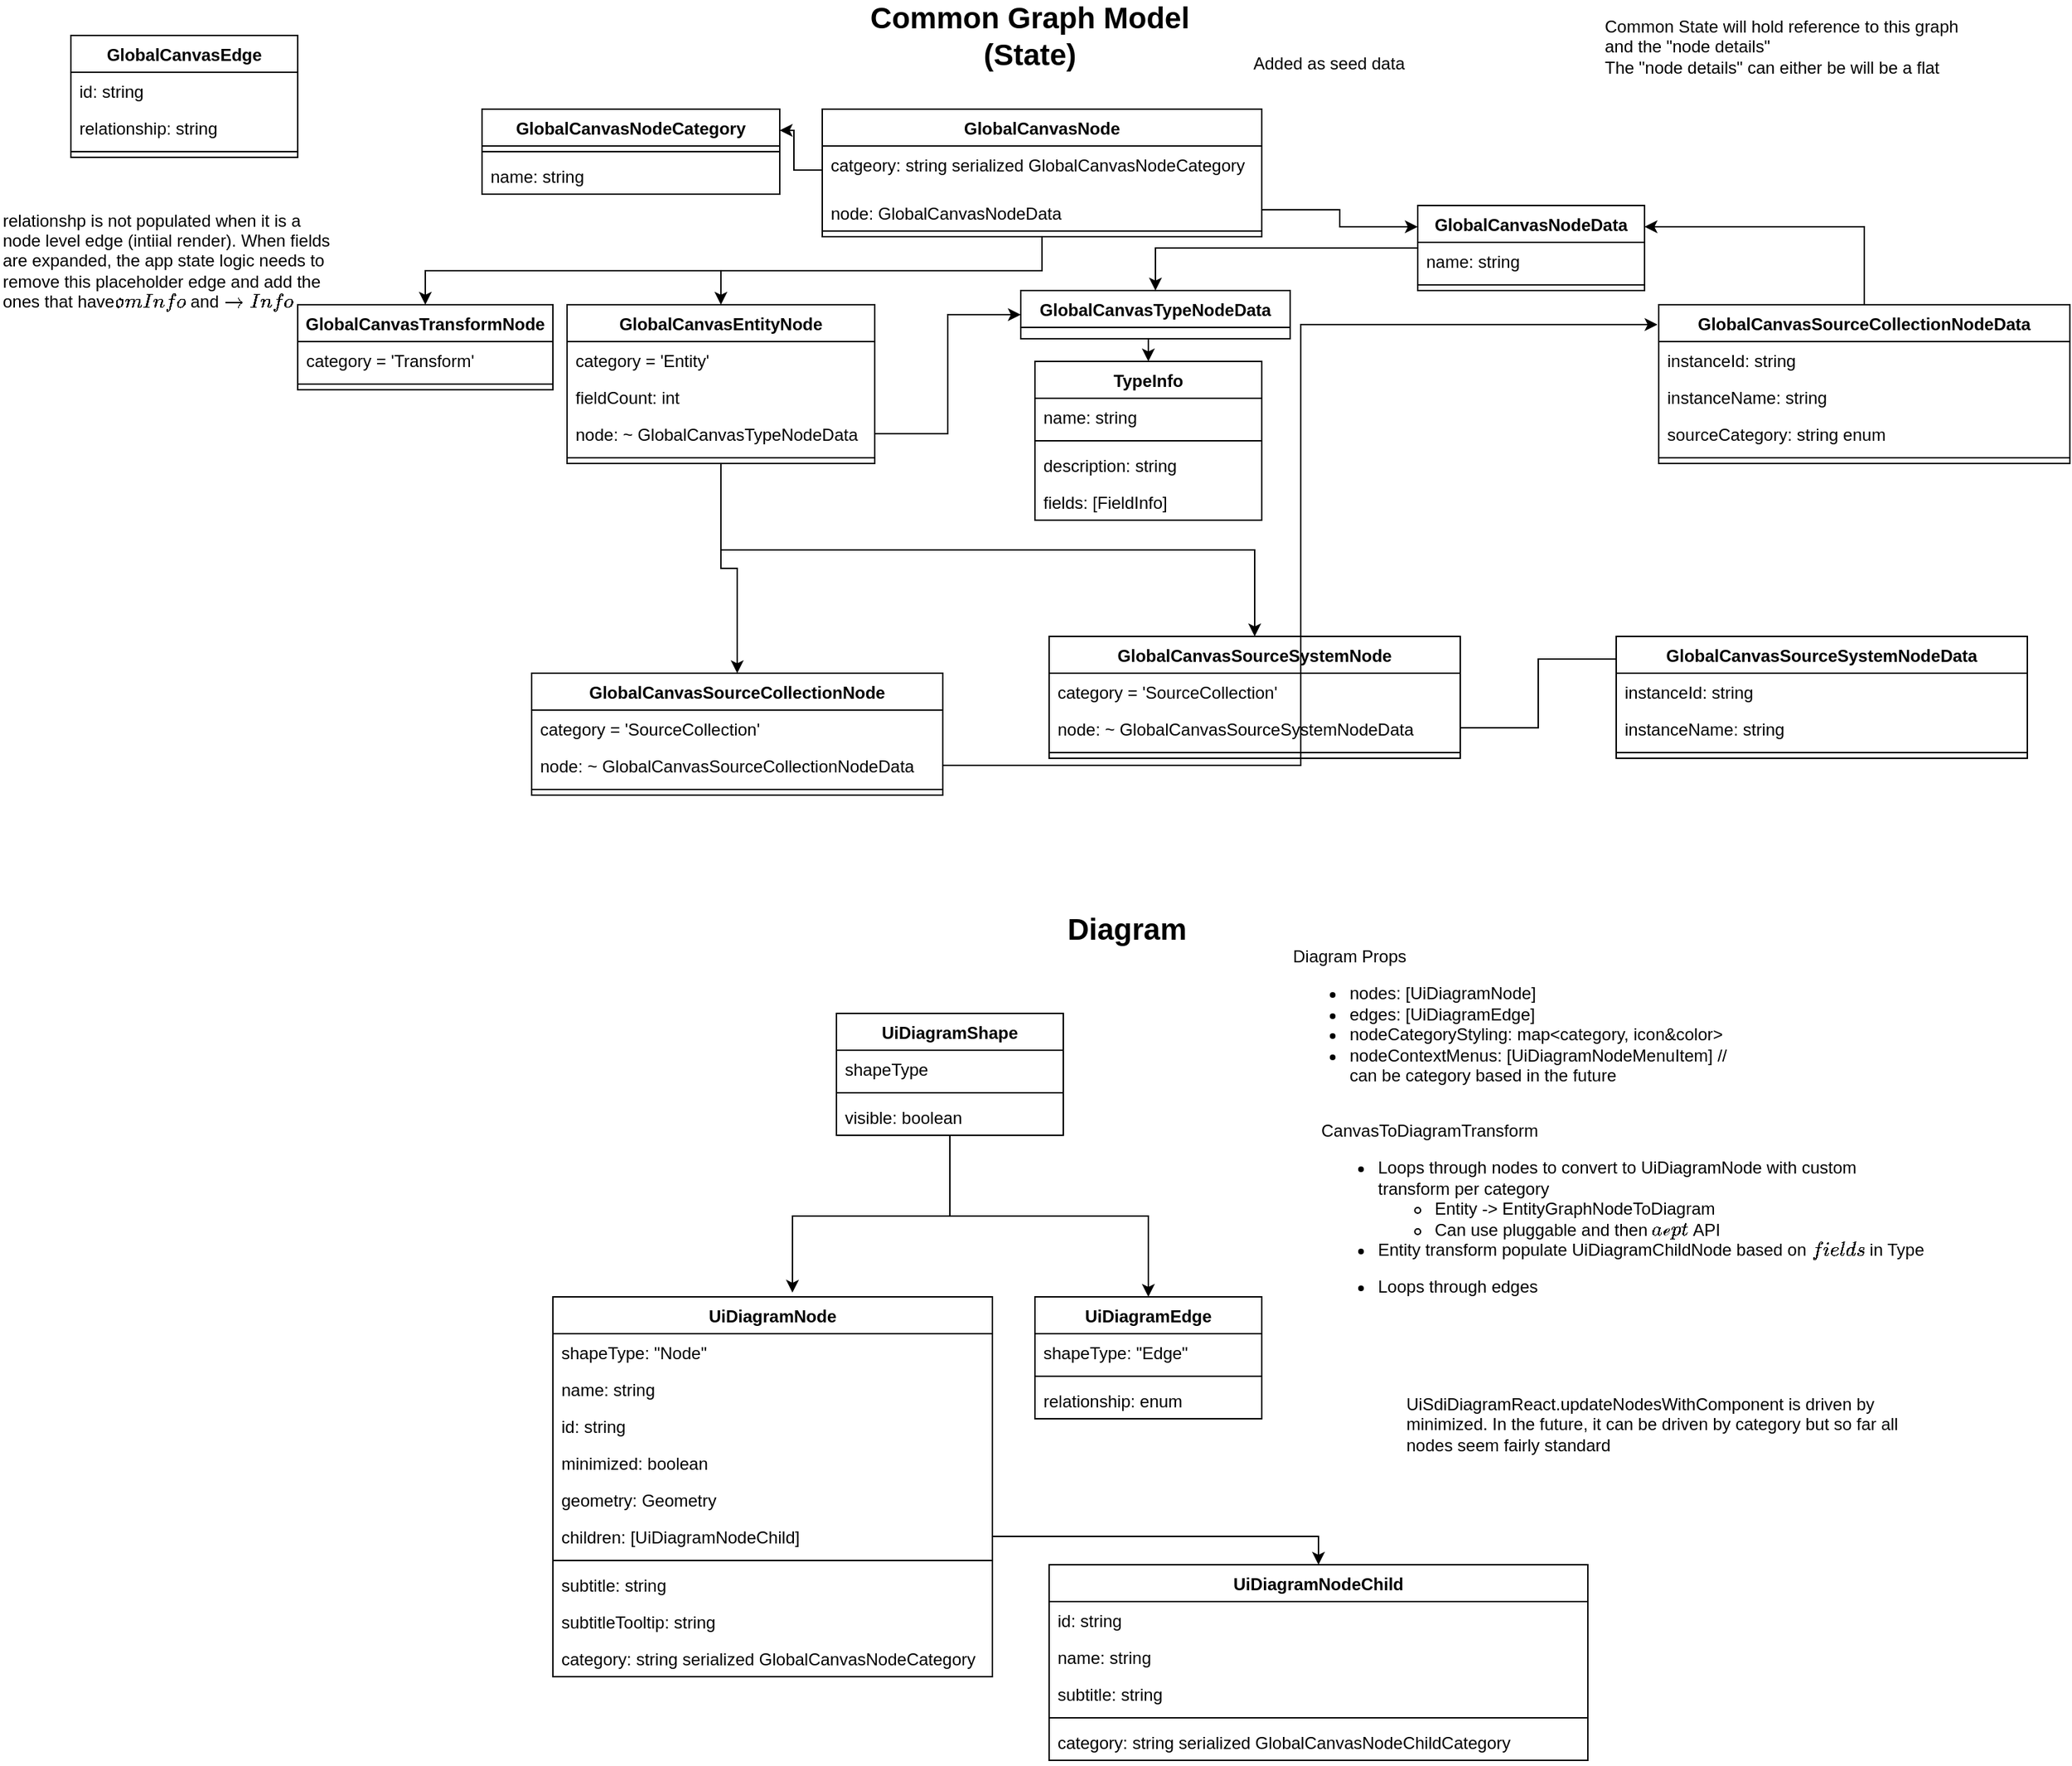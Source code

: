 <mxfile version="14.4.2" type="github">
  <diagram id="eLuVJv_EfQPYATGsu1Y8" name="Page-1">
    <mxGraphModel dx="2036" dy="750" grid="1" gridSize="10" guides="1" tooltips="1" connect="1" arrows="1" fold="1" page="1" pageScale="1" pageWidth="850" pageHeight="1100" math="0" shadow="0">
      <root>
        <mxCell id="0" />
        <mxCell id="1" parent="0" />
        <mxCell id="9seu_ElrW7bkLvOsGuvo-1" value="GlobalCanvasNodeCategory&#xa;" style="swimlane;fontStyle=1;align=center;verticalAlign=top;childLayout=stackLayout;horizontal=1;startSize=26;horizontalStack=0;resizeParent=1;resizeParentMax=0;resizeLast=0;collapsible=1;marginBottom=0;" vertex="1" parent="1">
          <mxGeometry x="-40" y="112" width="210" height="60" as="geometry" />
        </mxCell>
        <mxCell id="9seu_ElrW7bkLvOsGuvo-3" value="" style="line;strokeWidth=1;fillColor=none;align=left;verticalAlign=middle;spacingTop=-1;spacingLeft=3;spacingRight=3;rotatable=0;labelPosition=right;points=[];portConstraint=eastwest;" vertex="1" parent="9seu_ElrW7bkLvOsGuvo-1">
          <mxGeometry y="26" width="210" height="8" as="geometry" />
        </mxCell>
        <mxCell id="9seu_ElrW7bkLvOsGuvo-2" value="name: string" style="text;strokeColor=none;fillColor=none;align=left;verticalAlign=top;spacingLeft=4;spacingRight=4;overflow=hidden;rotatable=0;points=[[0,0.5],[1,0.5]];portConstraint=eastwest;" vertex="1" parent="9seu_ElrW7bkLvOsGuvo-1">
          <mxGeometry y="34" width="210" height="26" as="geometry" />
        </mxCell>
        <mxCell id="9seu_ElrW7bkLvOsGuvo-189" style="edgeStyle=orthogonalEdgeStyle;rounded=0;orthogonalLoop=1;jettySize=auto;html=1;exitX=0.5;exitY=1;exitDx=0;exitDy=0;entryX=0.5;entryY=0;entryDx=0;entryDy=0;fontSize=12;" edge="1" parent="1" source="9seu_ElrW7bkLvOsGuvo-7" target="9seu_ElrW7bkLvOsGuvo-43">
          <mxGeometry relative="1" as="geometry" />
        </mxCell>
        <mxCell id="9seu_ElrW7bkLvOsGuvo-191" style="edgeStyle=orthogonalEdgeStyle;rounded=0;orthogonalLoop=1;jettySize=auto;html=1;exitX=0.5;exitY=1;exitDx=0;exitDy=0;entryX=0.5;entryY=0;entryDx=0;entryDy=0;fontSize=12;" edge="1" parent="1" source="9seu_ElrW7bkLvOsGuvo-7" target="9seu_ElrW7bkLvOsGuvo-56">
          <mxGeometry relative="1" as="geometry" />
        </mxCell>
        <mxCell id="9seu_ElrW7bkLvOsGuvo-7" value="GlobalCanvasNode&#xa;" style="swimlane;fontStyle=1;align=center;verticalAlign=top;childLayout=stackLayout;horizontal=1;startSize=26;horizontalStack=0;resizeParent=1;resizeParentMax=0;resizeLast=0;collapsible=1;marginBottom=0;" vertex="1" parent="1">
          <mxGeometry x="200" y="112" width="310" height="90" as="geometry" />
        </mxCell>
        <mxCell id="9seu_ElrW7bkLvOsGuvo-10" value="catgeory: string serialized GlobalCanvasNodeCategory" style="text;strokeColor=none;fillColor=none;align=left;verticalAlign=top;spacingLeft=4;spacingRight=4;overflow=hidden;rotatable=0;points=[[0,0.5],[1,0.5]];portConstraint=eastwest;" vertex="1" parent="9seu_ElrW7bkLvOsGuvo-7">
          <mxGeometry y="26" width="310" height="34" as="geometry" />
        </mxCell>
        <mxCell id="9seu_ElrW7bkLvOsGuvo-8" value="node: GlobalCanvasNodeData" style="text;strokeColor=none;fillColor=none;align=left;verticalAlign=top;spacingLeft=4;spacingRight=4;overflow=hidden;rotatable=0;points=[[0,0.5],[1,0.5]];portConstraint=eastwest;" vertex="1" parent="9seu_ElrW7bkLvOsGuvo-7">
          <mxGeometry y="60" width="310" height="22" as="geometry" />
        </mxCell>
        <mxCell id="9seu_ElrW7bkLvOsGuvo-9" value="" style="line;strokeWidth=1;fillColor=none;align=left;verticalAlign=middle;spacingTop=-1;spacingLeft=3;spacingRight=3;rotatable=0;labelPosition=right;points=[];portConstraint=eastwest;" vertex="1" parent="9seu_ElrW7bkLvOsGuvo-7">
          <mxGeometry y="82" width="310" height="8" as="geometry" />
        </mxCell>
        <mxCell id="9seu_ElrW7bkLvOsGuvo-17" value="TypeInfo" style="swimlane;fontStyle=1;align=center;verticalAlign=top;childLayout=stackLayout;horizontal=1;startSize=26;horizontalStack=0;resizeParent=1;resizeParentMax=0;resizeLast=0;collapsible=1;marginBottom=0;" vertex="1" parent="1">
          <mxGeometry x="350" y="290" width="160" height="112" as="geometry" />
        </mxCell>
        <mxCell id="9seu_ElrW7bkLvOsGuvo-18" value="name: string" style="text;strokeColor=none;fillColor=none;align=left;verticalAlign=top;spacingLeft=4;spacingRight=4;overflow=hidden;rotatable=0;points=[[0,0.5],[1,0.5]];portConstraint=eastwest;" vertex="1" parent="9seu_ElrW7bkLvOsGuvo-17">
          <mxGeometry y="26" width="160" height="26" as="geometry" />
        </mxCell>
        <mxCell id="9seu_ElrW7bkLvOsGuvo-19" value="" style="line;strokeWidth=1;fillColor=none;align=left;verticalAlign=middle;spacingTop=-1;spacingLeft=3;spacingRight=3;rotatable=0;labelPosition=right;points=[];portConstraint=eastwest;" vertex="1" parent="9seu_ElrW7bkLvOsGuvo-17">
          <mxGeometry y="52" width="160" height="8" as="geometry" />
        </mxCell>
        <mxCell id="9seu_ElrW7bkLvOsGuvo-20" value="description: string" style="text;strokeColor=none;fillColor=none;align=left;verticalAlign=top;spacingLeft=4;spacingRight=4;overflow=hidden;rotatable=0;points=[[0,0.5],[1,0.5]];portConstraint=eastwest;" vertex="1" parent="9seu_ElrW7bkLvOsGuvo-17">
          <mxGeometry y="60" width="160" height="26" as="geometry" />
        </mxCell>
        <mxCell id="9seu_ElrW7bkLvOsGuvo-142" value="fields: [FieldInfo]" style="text;strokeColor=none;fillColor=none;align=left;verticalAlign=top;spacingLeft=4;spacingRight=4;overflow=hidden;rotatable=0;points=[[0,0.5],[1,0.5]];portConstraint=eastwest;fontSize=12;" vertex="1" parent="9seu_ElrW7bkLvOsGuvo-17">
          <mxGeometry y="86" width="160" height="26" as="geometry" />
        </mxCell>
        <mxCell id="9seu_ElrW7bkLvOsGuvo-60" style="edgeStyle=orthogonalEdgeStyle;rounded=0;orthogonalLoop=1;jettySize=auto;html=1;exitX=0.5;exitY=1;exitDx=0;exitDy=0;entryX=0.5;entryY=0;entryDx=0;entryDy=0;" edge="1" parent="1" source="9seu_ElrW7bkLvOsGuvo-43" target="9seu_ElrW7bkLvOsGuvo-50">
          <mxGeometry relative="1" as="geometry" />
        </mxCell>
        <mxCell id="9seu_ElrW7bkLvOsGuvo-82" style="edgeStyle=orthogonalEdgeStyle;rounded=0;orthogonalLoop=1;jettySize=auto;html=1;exitX=0.5;exitY=1;exitDx=0;exitDy=0;" edge="1" parent="1" source="9seu_ElrW7bkLvOsGuvo-43" target="9seu_ElrW7bkLvOsGuvo-76">
          <mxGeometry relative="1" as="geometry" />
        </mxCell>
        <mxCell id="9seu_ElrW7bkLvOsGuvo-43" value="GlobalCanvasEntityNode" style="swimlane;fontStyle=1;align=center;verticalAlign=top;childLayout=stackLayout;horizontal=1;startSize=26;horizontalStack=0;resizeParent=1;resizeParentMax=0;resizeLast=0;collapsible=1;marginBottom=0;" vertex="1" parent="1">
          <mxGeometry x="20" y="250" width="217" height="112" as="geometry" />
        </mxCell>
        <mxCell id="9seu_ElrW7bkLvOsGuvo-44" value="category = &#39;Entity&#39;" style="text;strokeColor=none;fillColor=none;align=left;verticalAlign=top;spacingLeft=4;spacingRight=4;overflow=hidden;rotatable=0;points=[[0,0.5],[1,0.5]];portConstraint=eastwest;" vertex="1" parent="9seu_ElrW7bkLvOsGuvo-43">
          <mxGeometry y="26" width="217" height="26" as="geometry" />
        </mxCell>
        <mxCell id="9seu_ElrW7bkLvOsGuvo-174" value="fieldCount: int" style="text;strokeColor=none;fillColor=none;align=left;verticalAlign=top;spacingLeft=4;spacingRight=4;overflow=hidden;rotatable=0;points=[[0,0.5],[1,0.5]];portConstraint=eastwest;fontSize=12;" vertex="1" parent="9seu_ElrW7bkLvOsGuvo-43">
          <mxGeometry y="52" width="217" height="26" as="geometry" />
        </mxCell>
        <mxCell id="9seu_ElrW7bkLvOsGuvo-169" value="node: ~ GlobalCanvasTypeNodeData" style="text;strokeColor=none;fillColor=none;align=left;verticalAlign=top;spacingLeft=4;spacingRight=4;overflow=hidden;rotatable=0;points=[[0,0.5],[1,0.5]];portConstraint=eastwest;fontSize=12;" vertex="1" parent="9seu_ElrW7bkLvOsGuvo-43">
          <mxGeometry y="78" width="217" height="26" as="geometry" />
        </mxCell>
        <mxCell id="9seu_ElrW7bkLvOsGuvo-45" value="" style="line;strokeWidth=1;fillColor=none;align=left;verticalAlign=middle;spacingTop=-1;spacingLeft=3;spacingRight=3;rotatable=0;labelPosition=right;points=[];portConstraint=eastwest;" vertex="1" parent="9seu_ElrW7bkLvOsGuvo-43">
          <mxGeometry y="104" width="217" height="8" as="geometry" />
        </mxCell>
        <mxCell id="9seu_ElrW7bkLvOsGuvo-50" value="GlobalCanvasSourceCollectionNode" style="swimlane;fontStyle=1;align=center;verticalAlign=top;childLayout=stackLayout;horizontal=1;startSize=26;horizontalStack=0;resizeParent=1;resizeParentMax=0;resizeLast=0;collapsible=1;marginBottom=0;" vertex="1" parent="1">
          <mxGeometry x="-5" y="510" width="290" height="86" as="geometry" />
        </mxCell>
        <mxCell id="9seu_ElrW7bkLvOsGuvo-51" value="category = &#39;SourceCollection&#39;" style="text;strokeColor=none;fillColor=none;align=left;verticalAlign=top;spacingLeft=4;spacingRight=4;overflow=hidden;rotatable=0;points=[[0,0.5],[1,0.5]];portConstraint=eastwest;" vertex="1" parent="9seu_ElrW7bkLvOsGuvo-50">
          <mxGeometry y="26" width="290" height="26" as="geometry" />
        </mxCell>
        <mxCell id="9seu_ElrW7bkLvOsGuvo-178" value="node: ~ GlobalCanvasSourceCollectionNodeData" style="text;strokeColor=none;fillColor=none;align=left;verticalAlign=top;spacingLeft=4;spacingRight=4;overflow=hidden;rotatable=0;points=[[0,0.5],[1,0.5]];portConstraint=eastwest;fontSize=12;" vertex="1" parent="9seu_ElrW7bkLvOsGuvo-50">
          <mxGeometry y="52" width="290" height="26" as="geometry" />
        </mxCell>
        <mxCell id="9seu_ElrW7bkLvOsGuvo-52" value="" style="line;strokeWidth=1;fillColor=none;align=left;verticalAlign=middle;spacingTop=-1;spacingLeft=3;spacingRight=3;rotatable=0;labelPosition=right;points=[];portConstraint=eastwest;" vertex="1" parent="9seu_ElrW7bkLvOsGuvo-50">
          <mxGeometry y="78" width="290" height="8" as="geometry" />
        </mxCell>
        <mxCell id="9seu_ElrW7bkLvOsGuvo-56" value="GlobalCanvasTransformNode" style="swimlane;fontStyle=1;align=center;verticalAlign=top;childLayout=stackLayout;horizontal=1;startSize=26;horizontalStack=0;resizeParent=1;resizeParentMax=0;resizeLast=0;collapsible=1;marginBottom=0;" vertex="1" parent="1">
          <mxGeometry x="-170" y="250" width="180" height="60" as="geometry" />
        </mxCell>
        <mxCell id="9seu_ElrW7bkLvOsGuvo-57" value="category = &#39;Transform&#39;" style="text;strokeColor=none;fillColor=none;align=left;verticalAlign=top;spacingLeft=4;spacingRight=4;overflow=hidden;rotatable=0;points=[[0,0.5],[1,0.5]];portConstraint=eastwest;" vertex="1" parent="9seu_ElrW7bkLvOsGuvo-56">
          <mxGeometry y="26" width="180" height="26" as="geometry" />
        </mxCell>
        <mxCell id="9seu_ElrW7bkLvOsGuvo-58" value="" style="line;strokeWidth=1;fillColor=none;align=left;verticalAlign=middle;spacingTop=-1;spacingLeft=3;spacingRight=3;rotatable=0;labelPosition=right;points=[];portConstraint=eastwest;" vertex="1" parent="9seu_ElrW7bkLvOsGuvo-56">
          <mxGeometry y="52" width="180" height="8" as="geometry" />
        </mxCell>
        <mxCell id="9seu_ElrW7bkLvOsGuvo-187" style="edgeStyle=orthogonalEdgeStyle;rounded=0;orthogonalLoop=1;jettySize=auto;html=1;exitX=1;exitY=0.75;exitDx=0;exitDy=0;entryX=0.034;entryY=0.186;entryDx=0;entryDy=0;entryPerimeter=0;fontSize=12;" edge="1" parent="1" source="9seu_ElrW7bkLvOsGuvo-76" target="9seu_ElrW7bkLvOsGuvo-180">
          <mxGeometry relative="1" as="geometry" />
        </mxCell>
        <mxCell id="9seu_ElrW7bkLvOsGuvo-76" value="GlobalCanvasSourceSystemNode" style="swimlane;fontStyle=1;align=center;verticalAlign=top;childLayout=stackLayout;horizontal=1;startSize=26;horizontalStack=0;resizeParent=1;resizeParentMax=0;resizeLast=0;collapsible=1;marginBottom=0;" vertex="1" parent="1">
          <mxGeometry x="360" y="484" width="290" height="86" as="geometry" />
        </mxCell>
        <mxCell id="9seu_ElrW7bkLvOsGuvo-77" value="category = &#39;SourceCollection&#39;" style="text;strokeColor=none;fillColor=none;align=left;verticalAlign=top;spacingLeft=4;spacingRight=4;overflow=hidden;rotatable=0;points=[[0,0.5],[1,0.5]];portConstraint=eastwest;" vertex="1" parent="9seu_ElrW7bkLvOsGuvo-76">
          <mxGeometry y="26" width="290" height="26" as="geometry" />
        </mxCell>
        <mxCell id="9seu_ElrW7bkLvOsGuvo-185" value="node: ~ GlobalCanvasSourceSystemNodeData" style="text;strokeColor=none;fillColor=none;align=left;verticalAlign=top;spacingLeft=4;spacingRight=4;overflow=hidden;rotatable=0;points=[[0,0.5],[1,0.5]];portConstraint=eastwest;fontSize=12;" vertex="1" parent="9seu_ElrW7bkLvOsGuvo-76">
          <mxGeometry y="52" width="290" height="26" as="geometry" />
        </mxCell>
        <mxCell id="9seu_ElrW7bkLvOsGuvo-78" value="" style="line;strokeWidth=1;fillColor=none;align=left;verticalAlign=middle;spacingTop=-1;spacingLeft=3;spacingRight=3;rotatable=0;labelPosition=right;points=[];portConstraint=eastwest;" vertex="1" parent="9seu_ElrW7bkLvOsGuvo-76">
          <mxGeometry y="78" width="290" height="8" as="geometry" />
        </mxCell>
        <mxCell id="9seu_ElrW7bkLvOsGuvo-83" value="Added as seed data" style="text;html=1;strokeColor=none;fillColor=none;align=center;verticalAlign=middle;whiteSpace=wrap;rounded=0;" vertex="1" parent="1">
          <mxGeometry x="485" y="70" width="145" height="20" as="geometry" />
        </mxCell>
        <mxCell id="9seu_ElrW7bkLvOsGuvo-85" value="UiDiagramNode" style="swimlane;fontStyle=1;align=center;verticalAlign=top;childLayout=stackLayout;horizontal=1;startSize=26;horizontalStack=0;resizeParent=1;resizeParentMax=0;resizeLast=0;collapsible=1;marginBottom=0;" vertex="1" parent="1">
          <mxGeometry x="10" y="950" width="310" height="268" as="geometry" />
        </mxCell>
        <mxCell id="9seu_ElrW7bkLvOsGuvo-106" value="shapeType: &quot;Node&quot;" style="text;strokeColor=none;fillColor=none;align=left;verticalAlign=top;spacingLeft=4;spacingRight=4;overflow=hidden;rotatable=0;points=[[0,0.5],[1,0.5]];portConstraint=eastwest;fontSize=12;" vertex="1" parent="9seu_ElrW7bkLvOsGuvo-85">
          <mxGeometry y="26" width="310" height="26" as="geometry" />
        </mxCell>
        <mxCell id="9seu_ElrW7bkLvOsGuvo-86" value="name: string" style="text;strokeColor=none;fillColor=none;align=left;verticalAlign=top;spacingLeft=4;spacingRight=4;overflow=hidden;rotatable=0;points=[[0,0.5],[1,0.5]];portConstraint=eastwest;" vertex="1" parent="9seu_ElrW7bkLvOsGuvo-85">
          <mxGeometry y="52" width="310" height="26" as="geometry" />
        </mxCell>
        <mxCell id="9seu_ElrW7bkLvOsGuvo-90" value="id: string" style="text;strokeColor=none;fillColor=none;align=left;verticalAlign=top;spacingLeft=4;spacingRight=4;overflow=hidden;rotatable=0;points=[[0,0.5],[1,0.5]];portConstraint=eastwest;" vertex="1" parent="9seu_ElrW7bkLvOsGuvo-85">
          <mxGeometry y="78" width="310" height="26" as="geometry" />
        </mxCell>
        <mxCell id="9seu_ElrW7bkLvOsGuvo-121" value="minimized: boolean" style="text;strokeColor=none;fillColor=none;align=left;verticalAlign=top;spacingLeft=4;spacingRight=4;overflow=hidden;rotatable=0;points=[[0,0.5],[1,0.5]];portConstraint=eastwest;fontSize=12;" vertex="1" parent="9seu_ElrW7bkLvOsGuvo-85">
          <mxGeometry y="104" width="310" height="26" as="geometry" />
        </mxCell>
        <mxCell id="9seu_ElrW7bkLvOsGuvo-123" value="geometry: Geometry" style="text;strokeColor=none;fillColor=none;align=left;verticalAlign=top;spacingLeft=4;spacingRight=4;overflow=hidden;rotatable=0;points=[[0,0.5],[1,0.5]];portConstraint=eastwest;fontSize=12;" vertex="1" parent="9seu_ElrW7bkLvOsGuvo-85">
          <mxGeometry y="130" width="310" height="26" as="geometry" />
        </mxCell>
        <mxCell id="9seu_ElrW7bkLvOsGuvo-124" value="children: [UiDiagramNodeChild] " style="text;strokeColor=none;fillColor=none;align=left;verticalAlign=top;spacingLeft=4;spacingRight=4;overflow=hidden;rotatable=0;points=[[0,0.5],[1,0.5]];portConstraint=eastwest;fontSize=12;" vertex="1" parent="9seu_ElrW7bkLvOsGuvo-85">
          <mxGeometry y="156" width="310" height="26" as="geometry" />
        </mxCell>
        <mxCell id="9seu_ElrW7bkLvOsGuvo-87" value="" style="line;strokeWidth=1;fillColor=none;align=left;verticalAlign=middle;spacingTop=-1;spacingLeft=3;spacingRight=3;rotatable=0;labelPosition=right;points=[];portConstraint=eastwest;" vertex="1" parent="9seu_ElrW7bkLvOsGuvo-85">
          <mxGeometry y="182" width="310" height="8" as="geometry" />
        </mxCell>
        <mxCell id="9seu_ElrW7bkLvOsGuvo-88" value="subtitle: string" style="text;strokeColor=none;fillColor=none;align=left;verticalAlign=top;spacingLeft=4;spacingRight=4;overflow=hidden;rotatable=0;points=[[0,0.5],[1,0.5]];portConstraint=eastwest;" vertex="1" parent="9seu_ElrW7bkLvOsGuvo-85">
          <mxGeometry y="190" width="310" height="26" as="geometry" />
        </mxCell>
        <mxCell id="9seu_ElrW7bkLvOsGuvo-89" value="subtitleTooltip: string" style="text;strokeColor=none;fillColor=none;align=left;verticalAlign=top;spacingLeft=4;spacingRight=4;overflow=hidden;rotatable=0;points=[[0,0.5],[1,0.5]];portConstraint=eastwest;" vertex="1" parent="9seu_ElrW7bkLvOsGuvo-85">
          <mxGeometry y="216" width="310" height="26" as="geometry" />
        </mxCell>
        <mxCell id="9seu_ElrW7bkLvOsGuvo-91" value="category: string serialized GlobalCanvasNodeCategory" style="text;strokeColor=none;fillColor=none;align=left;verticalAlign=top;spacingLeft=4;spacingRight=4;overflow=hidden;rotatable=0;points=[[0,0.5],[1,0.5]];portConstraint=eastwest;" vertex="1" parent="9seu_ElrW7bkLvOsGuvo-85">
          <mxGeometry y="242" width="310" height="26" as="geometry" />
        </mxCell>
        <mxCell id="9seu_ElrW7bkLvOsGuvo-92" value="Diagram" style="text;html=1;strokeColor=none;fillColor=none;align=center;verticalAlign=middle;whiteSpace=wrap;rounded=0;fontStyle=1;fontSize=21;" vertex="1" parent="1">
          <mxGeometry x="310" y="680" width="210" height="20" as="geometry" />
        </mxCell>
        <mxCell id="9seu_ElrW7bkLvOsGuvo-97" value="UiDiagramEdge" style="swimlane;fontStyle=1;align=center;verticalAlign=top;childLayout=stackLayout;horizontal=1;startSize=26;horizontalStack=0;resizeParent=1;resizeParentMax=0;resizeLast=0;collapsible=1;marginBottom=0;fontSize=12;" vertex="1" parent="1">
          <mxGeometry x="350" y="950" width="160" height="86" as="geometry" />
        </mxCell>
        <mxCell id="9seu_ElrW7bkLvOsGuvo-105" value="shapeType: &quot;Edge&quot;" style="text;strokeColor=none;fillColor=none;align=left;verticalAlign=top;spacingLeft=4;spacingRight=4;overflow=hidden;rotatable=0;points=[[0,0.5],[1,0.5]];portConstraint=eastwest;fontSize=12;" vertex="1" parent="9seu_ElrW7bkLvOsGuvo-97">
          <mxGeometry y="26" width="160" height="26" as="geometry" />
        </mxCell>
        <mxCell id="9seu_ElrW7bkLvOsGuvo-99" value="" style="line;strokeWidth=1;fillColor=none;align=left;verticalAlign=middle;spacingTop=-1;spacingLeft=3;spacingRight=3;rotatable=0;labelPosition=right;points=[];portConstraint=eastwest;" vertex="1" parent="9seu_ElrW7bkLvOsGuvo-97">
          <mxGeometry y="52" width="160" height="8" as="geometry" />
        </mxCell>
        <mxCell id="9seu_ElrW7bkLvOsGuvo-100" value="relationship: enum" style="text;strokeColor=none;fillColor=none;align=left;verticalAlign=top;spacingLeft=4;spacingRight=4;overflow=hidden;rotatable=0;points=[[0,0.5],[1,0.5]];portConstraint=eastwest;" vertex="1" parent="9seu_ElrW7bkLvOsGuvo-97">
          <mxGeometry y="60" width="160" height="26" as="geometry" />
        </mxCell>
        <mxCell id="9seu_ElrW7bkLvOsGuvo-107" style="edgeStyle=orthogonalEdgeStyle;rounded=0;orthogonalLoop=1;jettySize=auto;html=1;entryX=0.545;entryY=-0.011;entryDx=0;entryDy=0;entryPerimeter=0;fontSize=12;" edge="1" parent="1" source="9seu_ElrW7bkLvOsGuvo-101" target="9seu_ElrW7bkLvOsGuvo-85">
          <mxGeometry relative="1" as="geometry" />
        </mxCell>
        <mxCell id="9seu_ElrW7bkLvOsGuvo-108" style="edgeStyle=orthogonalEdgeStyle;rounded=0;orthogonalLoop=1;jettySize=auto;html=1;exitX=0.5;exitY=1;exitDx=0;exitDy=0;entryX=0.5;entryY=0;entryDx=0;entryDy=0;fontSize=12;" edge="1" parent="1" source="9seu_ElrW7bkLvOsGuvo-101" target="9seu_ElrW7bkLvOsGuvo-97">
          <mxGeometry relative="1" as="geometry" />
        </mxCell>
        <mxCell id="9seu_ElrW7bkLvOsGuvo-101" value="UiDiagramShape" style="swimlane;fontStyle=1;align=center;verticalAlign=top;childLayout=stackLayout;horizontal=1;startSize=26;horizontalStack=0;resizeParent=1;resizeParentMax=0;resizeLast=0;collapsible=1;marginBottom=0;fontSize=12;" vertex="1" parent="1">
          <mxGeometry x="210" y="750" width="160" height="86" as="geometry" />
        </mxCell>
        <mxCell id="9seu_ElrW7bkLvOsGuvo-102" value="shapeType" style="text;strokeColor=none;fillColor=none;align=left;verticalAlign=top;spacingLeft=4;spacingRight=4;overflow=hidden;rotatable=0;points=[[0,0.5],[1,0.5]];portConstraint=eastwest;" vertex="1" parent="9seu_ElrW7bkLvOsGuvo-101">
          <mxGeometry y="26" width="160" height="26" as="geometry" />
        </mxCell>
        <mxCell id="9seu_ElrW7bkLvOsGuvo-103" value="" style="line;strokeWidth=1;fillColor=none;align=left;verticalAlign=middle;spacingTop=-1;spacingLeft=3;spacingRight=3;rotatable=0;labelPosition=right;points=[];portConstraint=eastwest;" vertex="1" parent="9seu_ElrW7bkLvOsGuvo-101">
          <mxGeometry y="52" width="160" height="8" as="geometry" />
        </mxCell>
        <mxCell id="9seu_ElrW7bkLvOsGuvo-104" value="visible: boolean" style="text;strokeColor=none;fillColor=none;align=left;verticalAlign=top;spacingLeft=4;spacingRight=4;overflow=hidden;rotatable=0;points=[[0,0.5],[1,0.5]];portConstraint=eastwest;" vertex="1" parent="9seu_ElrW7bkLvOsGuvo-101">
          <mxGeometry y="60" width="160" height="26" as="geometry" />
        </mxCell>
        <mxCell id="9seu_ElrW7bkLvOsGuvo-113" value="&lt;div&gt;Diagram Props&lt;br&gt;&lt;/div&gt;&lt;ul&gt;&lt;li&gt;nodes: [UiDiagramNode]&lt;/li&gt;&lt;li&gt;edges: [UiDiagramEdge]&lt;/li&gt;&lt;li&gt;nodeCategoryStyling: map&amp;lt;category, icon&amp;amp;color&amp;gt;&lt;/li&gt;&lt;li&gt;nodeContextMenus: [UiDiagramNodeMenuItem] // can be category based in the future&lt;br&gt;&lt;/li&gt;&lt;/ul&gt;" style="text;html=1;strokeColor=none;fillColor=none;align=left;verticalAlign=top;whiteSpace=wrap;rounded=0;fontSize=12;" vertex="1" parent="1">
          <mxGeometry x="530" y="696" width="310" height="110" as="geometry" />
        </mxCell>
        <mxCell id="9seu_ElrW7bkLvOsGuvo-118" value="&lt;div&gt;CanvasToDiagramTransform&lt;/div&gt;&lt;div&gt;&lt;ul&gt;&lt;li&gt;Loops through nodes to convert to UiDiagramNode with custom transform per category&lt;/li&gt;&lt;ul&gt;&lt;li&gt;Entity -&amp;gt; EntityGraphNodeToDiagram&lt;/li&gt;&lt;li&gt;Can use pluggable and then `accept` API&lt;/li&gt;&lt;/ul&gt;&lt;li&gt;Entity transform populate UiDiagramChildNode based on `fields` in Type&lt;br&gt;&lt;/li&gt;&lt;/ul&gt;&lt;ul&gt;&lt;li&gt;Loops through edges &lt;br&gt;&lt;/li&gt;&lt;/ul&gt;&lt;/div&gt;" style="text;html=1;strokeColor=none;fillColor=none;align=left;verticalAlign=top;whiteSpace=wrap;rounded=0;fontSize=12;" vertex="1" parent="1">
          <mxGeometry x="550" y="819" width="430" height="174" as="geometry" />
        </mxCell>
        <mxCell id="9seu_ElrW7bkLvOsGuvo-122" value="&lt;div align=&quot;left&quot;&gt;UiSdiDiagramReact.updateNodesWithComponent is driven by minimized. In the future, it can be driven by category but so far all nodes seem fairly standard &lt;/div&gt;" style="text;html=1;strokeColor=none;fillColor=none;align=left;verticalAlign=middle;whiteSpace=wrap;rounded=0;fontSize=12;" vertex="1" parent="1">
          <mxGeometry x="610" y="1020" width="380" height="40" as="geometry" />
        </mxCell>
        <mxCell id="9seu_ElrW7bkLvOsGuvo-134" value="UiDiagramNodeChild" style="swimlane;fontStyle=1;align=center;verticalAlign=top;childLayout=stackLayout;horizontal=1;startSize=26;horizontalStack=0;resizeParent=1;resizeParentMax=0;resizeLast=0;collapsible=1;marginBottom=0;fontSize=12;" vertex="1" parent="1">
          <mxGeometry x="360" y="1139" width="380" height="138" as="geometry" />
        </mxCell>
        <mxCell id="9seu_ElrW7bkLvOsGuvo-135" value="id: string" style="text;strokeColor=none;fillColor=none;align=left;verticalAlign=top;spacingLeft=4;spacingRight=4;overflow=hidden;rotatable=0;points=[[0,0.5],[1,0.5]];portConstraint=eastwest;" vertex="1" parent="9seu_ElrW7bkLvOsGuvo-134">
          <mxGeometry y="26" width="380" height="26" as="geometry" />
        </mxCell>
        <mxCell id="9seu_ElrW7bkLvOsGuvo-138" value="name: string" style="text;strokeColor=none;fillColor=none;align=left;verticalAlign=top;spacingLeft=4;spacingRight=4;overflow=hidden;rotatable=0;points=[[0,0.5],[1,0.5]];portConstraint=eastwest;fontSize=12;" vertex="1" parent="9seu_ElrW7bkLvOsGuvo-134">
          <mxGeometry y="52" width="380" height="26" as="geometry" />
        </mxCell>
        <mxCell id="9seu_ElrW7bkLvOsGuvo-139" value="subtitle: string" style="text;strokeColor=none;fillColor=none;align=left;verticalAlign=top;spacingLeft=4;spacingRight=4;overflow=hidden;rotatable=0;points=[[0,0.5],[1,0.5]];portConstraint=eastwest;fontSize=12;" vertex="1" parent="9seu_ElrW7bkLvOsGuvo-134">
          <mxGeometry y="78" width="380" height="26" as="geometry" />
        </mxCell>
        <mxCell id="9seu_ElrW7bkLvOsGuvo-136" value="" style="line;strokeWidth=1;fillColor=none;align=left;verticalAlign=middle;spacingTop=-1;spacingLeft=3;spacingRight=3;rotatable=0;labelPosition=right;points=[];portConstraint=eastwest;" vertex="1" parent="9seu_ElrW7bkLvOsGuvo-134">
          <mxGeometry y="104" width="380" height="8" as="geometry" />
        </mxCell>
        <mxCell id="9seu_ElrW7bkLvOsGuvo-137" value="category: string serialized GlobalCanvasNodeChildCategory" style="text;strokeColor=none;fillColor=none;align=left;verticalAlign=top;spacingLeft=4;spacingRight=4;overflow=hidden;rotatable=0;points=[[0,0.5],[1,0.5]];portConstraint=eastwest;" vertex="1" parent="9seu_ElrW7bkLvOsGuvo-134">
          <mxGeometry y="112" width="380" height="26" as="geometry" />
        </mxCell>
        <mxCell id="9seu_ElrW7bkLvOsGuvo-141" style="edgeStyle=orthogonalEdgeStyle;rounded=0;orthogonalLoop=1;jettySize=auto;html=1;exitX=1;exitY=0.5;exitDx=0;exitDy=0;entryX=0.5;entryY=0;entryDx=0;entryDy=0;fontSize=12;" edge="1" parent="1" source="9seu_ElrW7bkLvOsGuvo-124" target="9seu_ElrW7bkLvOsGuvo-134">
          <mxGeometry relative="1" as="geometry" />
        </mxCell>
        <mxCell id="9seu_ElrW7bkLvOsGuvo-144" value="GlobalCanvasEdge" style="swimlane;fontStyle=1;align=center;verticalAlign=top;childLayout=stackLayout;horizontal=1;startSize=26;horizontalStack=0;resizeParent=1;resizeParentMax=0;resizeLast=0;collapsible=1;marginBottom=0;fontSize=12;" vertex="1" parent="1">
          <mxGeometry x="-330" y="60" width="160" height="86" as="geometry" />
        </mxCell>
        <mxCell id="9seu_ElrW7bkLvOsGuvo-145" value="id: string" style="text;strokeColor=none;fillColor=none;align=left;verticalAlign=top;spacingLeft=4;spacingRight=4;overflow=hidden;rotatable=0;points=[[0,0.5],[1,0.5]];portConstraint=eastwest;" vertex="1" parent="9seu_ElrW7bkLvOsGuvo-144">
          <mxGeometry y="26" width="160" height="26" as="geometry" />
        </mxCell>
        <mxCell id="9seu_ElrW7bkLvOsGuvo-149" value="relationship: string" style="text;strokeColor=none;fillColor=none;align=left;verticalAlign=top;spacingLeft=4;spacingRight=4;overflow=hidden;rotatable=0;points=[[0,0.5],[1,0.5]];portConstraint=eastwest;fontSize=12;" vertex="1" parent="9seu_ElrW7bkLvOsGuvo-144">
          <mxGeometry y="52" width="160" height="26" as="geometry" />
        </mxCell>
        <mxCell id="9seu_ElrW7bkLvOsGuvo-146" value="" style="line;strokeWidth=1;fillColor=none;align=left;verticalAlign=middle;spacingTop=-1;spacingLeft=3;spacingRight=3;rotatable=0;labelPosition=right;points=[];portConstraint=eastwest;" vertex="1" parent="9seu_ElrW7bkLvOsGuvo-144">
          <mxGeometry y="78" width="160" height="8" as="geometry" />
        </mxCell>
        <mxCell id="9seu_ElrW7bkLvOsGuvo-150" value="relationshp is not populated when it is a node level edge (intiial render). When fields are expanded, the app state logic needs to remove this placeholder edge and add the ones that have`fromInfo` and `toInfo`" style="text;html=1;strokeColor=none;fillColor=none;align=left;verticalAlign=middle;whiteSpace=wrap;rounded=0;fontSize=12;" vertex="1" parent="1">
          <mxGeometry x="-380" y="164" width="240" height="110" as="geometry" />
        </mxCell>
        <mxCell id="9seu_ElrW7bkLvOsGuvo-151" value="Common Graph Model (State)" style="text;html=1;strokeColor=none;fillColor=none;align=center;verticalAlign=middle;whiteSpace=wrap;rounded=0;fontSize=21;fontStyle=1" vertex="1" parent="1">
          <mxGeometry x="223" y="50" width="247" height="20" as="geometry" />
        </mxCell>
        <mxCell id="9seu_ElrW7bkLvOsGuvo-154" value="&lt;div&gt;Common State will hold reference to this graph and the &quot;node details&quot; &lt;br&gt;&lt;/div&gt;&lt;div&gt;The &quot;node details&quot; can either be will be a flat &lt;br&gt;&lt;/div&gt;" style="text;html=1;strokeColor=none;fillColor=none;align=left;verticalAlign=top;whiteSpace=wrap;rounded=0;fontSize=12;" vertex="1" parent="1">
          <mxGeometry x="750" y="40" width="260" height="60" as="geometry" />
        </mxCell>
        <mxCell id="9seu_ElrW7bkLvOsGuvo-167" style="edgeStyle=orthogonalEdgeStyle;rounded=0;orthogonalLoop=1;jettySize=auto;html=1;entryX=0.5;entryY=0;entryDx=0;entryDy=0;fontSize=12;" edge="1" parent="1" source="9seu_ElrW7bkLvOsGuvo-157" target="9seu_ElrW7bkLvOsGuvo-162">
          <mxGeometry relative="1" as="geometry" />
        </mxCell>
        <mxCell id="9seu_ElrW7bkLvOsGuvo-157" value="GlobalCanvasNodeData" style="swimlane;fontStyle=1;align=center;verticalAlign=top;childLayout=stackLayout;horizontal=1;startSize=26;horizontalStack=0;resizeParent=1;resizeParentMax=0;resizeLast=0;collapsible=1;marginBottom=0;fontSize=12;" vertex="1" parent="1">
          <mxGeometry x="620" y="180" width="160" height="60" as="geometry" />
        </mxCell>
        <mxCell id="9seu_ElrW7bkLvOsGuvo-158" value="name: string" style="text;strokeColor=none;fillColor=none;align=left;verticalAlign=top;spacingLeft=4;spacingRight=4;overflow=hidden;rotatable=0;points=[[0,0.5],[1,0.5]];portConstraint=eastwest;" vertex="1" parent="9seu_ElrW7bkLvOsGuvo-157">
          <mxGeometry y="26" width="160" height="26" as="geometry" />
        </mxCell>
        <mxCell id="9seu_ElrW7bkLvOsGuvo-159" value="" style="line;strokeWidth=1;fillColor=none;align=left;verticalAlign=middle;spacingTop=-1;spacingLeft=3;spacingRight=3;rotatable=0;labelPosition=right;points=[];portConstraint=eastwest;" vertex="1" parent="9seu_ElrW7bkLvOsGuvo-157">
          <mxGeometry y="52" width="160" height="8" as="geometry" />
        </mxCell>
        <mxCell id="9seu_ElrW7bkLvOsGuvo-161" style="edgeStyle=orthogonalEdgeStyle;rounded=0;orthogonalLoop=1;jettySize=auto;html=1;exitX=1;exitY=0.5;exitDx=0;exitDy=0;entryX=0;entryY=0.25;entryDx=0;entryDy=0;fontSize=12;" edge="1" parent="1" source="9seu_ElrW7bkLvOsGuvo-8" target="9seu_ElrW7bkLvOsGuvo-157">
          <mxGeometry relative="1" as="geometry" />
        </mxCell>
        <mxCell id="9seu_ElrW7bkLvOsGuvo-190" style="edgeStyle=orthogonalEdgeStyle;rounded=0;orthogonalLoop=1;jettySize=auto;html=1;exitX=0.5;exitY=1;exitDx=0;exitDy=0;entryX=0.5;entryY=0;entryDx=0;entryDy=0;fontSize=12;" edge="1" parent="1" source="9seu_ElrW7bkLvOsGuvo-162" target="9seu_ElrW7bkLvOsGuvo-17">
          <mxGeometry relative="1" as="geometry" />
        </mxCell>
        <mxCell id="9seu_ElrW7bkLvOsGuvo-162" value="GlobalCanvasTypeNodeData" style="swimlane;fontStyle=1;align=center;verticalAlign=top;childLayout=stackLayout;horizontal=1;startSize=26;horizontalStack=0;resizeParent=1;resizeParentMax=0;resizeLast=0;collapsible=1;marginBottom=0;fontSize=12;" vertex="1" parent="1">
          <mxGeometry x="340" y="240" width="190" height="34" as="geometry" />
        </mxCell>
        <mxCell id="9seu_ElrW7bkLvOsGuvo-177" style="edgeStyle=orthogonalEdgeStyle;rounded=0;orthogonalLoop=1;jettySize=auto;html=1;exitX=0.5;exitY=0;exitDx=0;exitDy=0;entryX=1;entryY=0.25;entryDx=0;entryDy=0;fontSize=12;" edge="1" parent="1" source="9seu_ElrW7bkLvOsGuvo-170" target="9seu_ElrW7bkLvOsGuvo-157">
          <mxGeometry relative="1" as="geometry" />
        </mxCell>
        <mxCell id="9seu_ElrW7bkLvOsGuvo-170" value="GlobalCanvasSourceCollectionNodeData" style="swimlane;fontStyle=1;align=center;verticalAlign=top;childLayout=stackLayout;horizontal=1;startSize=26;horizontalStack=0;resizeParent=1;resizeParentMax=0;resizeLast=0;collapsible=1;marginBottom=0;fontSize=12;" vertex="1" parent="1">
          <mxGeometry x="790" y="250" width="290" height="112" as="geometry" />
        </mxCell>
        <mxCell id="9seu_ElrW7bkLvOsGuvo-73" value="instanceId: string" style="text;strokeColor=none;fillColor=none;align=left;verticalAlign=top;spacingLeft=4;spacingRight=4;overflow=hidden;rotatable=0;points=[[0,0.5],[1,0.5]];portConstraint=eastwest;" vertex="1" parent="9seu_ElrW7bkLvOsGuvo-170">
          <mxGeometry y="26" width="290" height="26" as="geometry" />
        </mxCell>
        <mxCell id="9seu_ElrW7bkLvOsGuvo-74" value="instanceName: string" style="text;strokeColor=none;fillColor=none;align=left;verticalAlign=top;spacingLeft=4;spacingRight=4;overflow=hidden;rotatable=0;points=[[0,0.5],[1,0.5]];portConstraint=eastwest;" vertex="1" parent="9seu_ElrW7bkLvOsGuvo-170">
          <mxGeometry y="52" width="290" height="26" as="geometry" />
        </mxCell>
        <mxCell id="9seu_ElrW7bkLvOsGuvo-75" value="sourceCategory: string enum" style="text;strokeColor=none;fillColor=none;align=left;verticalAlign=top;spacingLeft=4;spacingRight=4;overflow=hidden;rotatable=0;points=[[0,0.5],[1,0.5]];portConstraint=eastwest;" vertex="1" parent="9seu_ElrW7bkLvOsGuvo-170">
          <mxGeometry y="78" width="290" height="26" as="geometry" />
        </mxCell>
        <mxCell id="9seu_ElrW7bkLvOsGuvo-172" value="" style="line;strokeWidth=1;fillColor=none;align=left;verticalAlign=middle;spacingTop=-1;spacingLeft=3;spacingRight=3;rotatable=0;labelPosition=right;points=[];portConstraint=eastwest;" vertex="1" parent="9seu_ElrW7bkLvOsGuvo-170">
          <mxGeometry y="104" width="290" height="8" as="geometry" />
        </mxCell>
        <mxCell id="9seu_ElrW7bkLvOsGuvo-175" style="edgeStyle=orthogonalEdgeStyle;rounded=0;orthogonalLoop=1;jettySize=auto;html=1;exitX=1;exitY=0.5;exitDx=0;exitDy=0;entryX=0;entryY=0.5;entryDx=0;entryDy=0;fontSize=12;" edge="1" parent="1" source="9seu_ElrW7bkLvOsGuvo-169" target="9seu_ElrW7bkLvOsGuvo-162">
          <mxGeometry relative="1" as="geometry" />
        </mxCell>
        <mxCell id="9seu_ElrW7bkLvOsGuvo-180" value="GlobalCanvasSourceSystemNodeData" style="swimlane;fontStyle=1;align=center;verticalAlign=top;childLayout=stackLayout;horizontal=1;startSize=26;horizontalStack=0;resizeParent=1;resizeParentMax=0;resizeLast=0;collapsible=1;marginBottom=0;fontSize=12;" vertex="1" parent="1">
          <mxGeometry x="760" y="484" width="290" height="86" as="geometry" />
        </mxCell>
        <mxCell id="9seu_ElrW7bkLvOsGuvo-181" value="instanceId: string" style="text;strokeColor=none;fillColor=none;align=left;verticalAlign=top;spacingLeft=4;spacingRight=4;overflow=hidden;rotatable=0;points=[[0,0.5],[1,0.5]];portConstraint=eastwest;" vertex="1" parent="9seu_ElrW7bkLvOsGuvo-180">
          <mxGeometry y="26" width="290" height="26" as="geometry" />
        </mxCell>
        <mxCell id="9seu_ElrW7bkLvOsGuvo-182" value="instanceName: string" style="text;strokeColor=none;fillColor=none;align=left;verticalAlign=top;spacingLeft=4;spacingRight=4;overflow=hidden;rotatable=0;points=[[0,0.5],[1,0.5]];portConstraint=eastwest;" vertex="1" parent="9seu_ElrW7bkLvOsGuvo-180">
          <mxGeometry y="52" width="290" height="26" as="geometry" />
        </mxCell>
        <mxCell id="9seu_ElrW7bkLvOsGuvo-184" value="" style="line;strokeWidth=1;fillColor=none;align=left;verticalAlign=middle;spacingTop=-1;spacingLeft=3;spacingRight=3;rotatable=0;labelPosition=right;points=[];portConstraint=eastwest;" vertex="1" parent="9seu_ElrW7bkLvOsGuvo-180">
          <mxGeometry y="78" width="290" height="8" as="geometry" />
        </mxCell>
        <mxCell id="9seu_ElrW7bkLvOsGuvo-186" style="edgeStyle=orthogonalEdgeStyle;rounded=0;orthogonalLoop=1;jettySize=auto;html=1;exitX=1;exitY=0.5;exitDx=0;exitDy=0;entryX=-0.003;entryY=0.125;entryDx=0;entryDy=0;entryPerimeter=0;fontSize=12;" edge="1" parent="1" source="9seu_ElrW7bkLvOsGuvo-178" target="9seu_ElrW7bkLvOsGuvo-170">
          <mxGeometry relative="1" as="geometry" />
        </mxCell>
        <mxCell id="9seu_ElrW7bkLvOsGuvo-188" style="edgeStyle=orthogonalEdgeStyle;rounded=0;orthogonalLoop=1;jettySize=auto;html=1;exitX=0;exitY=0.5;exitDx=0;exitDy=0;entryX=1;entryY=0.25;entryDx=0;entryDy=0;fontSize=12;" edge="1" parent="1" source="9seu_ElrW7bkLvOsGuvo-10" target="9seu_ElrW7bkLvOsGuvo-1">
          <mxGeometry relative="1" as="geometry" />
        </mxCell>
      </root>
    </mxGraphModel>
  </diagram>
</mxfile>
